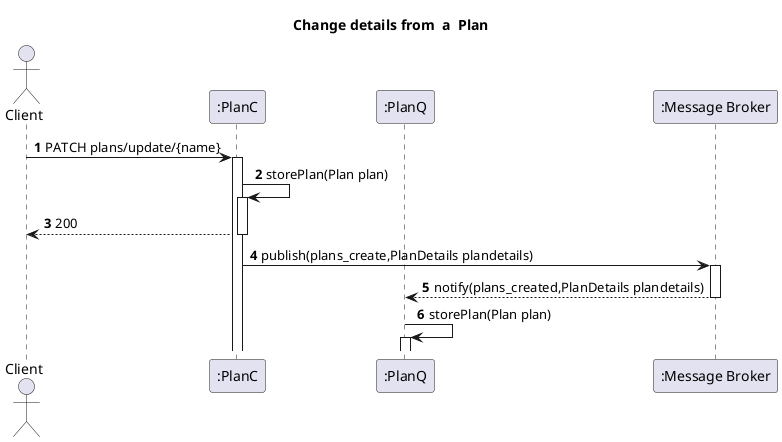@startuml
'https://plantuml.com/sequence-diagram
autoactivate on
autonumber
title  Change details from  a  Plan

autonumber

actor "Client" as Ac
participant ":PlanC" as Auth
participant ":PlanQ" as Serv

participant ":Message Broker" as Broker

Ac->Auth:PATCH plans/update/{name}
Auth->Auth:storePlan(Plan plan)
Auth-->Ac:200

Auth->Broker: publish(plans_create,PlanDetails plandetails)
Broker-->Serv:notify(plans_created,PlanDetails plandetails)
Serv->Serv:storePlan(Plan plan)

@enduml
